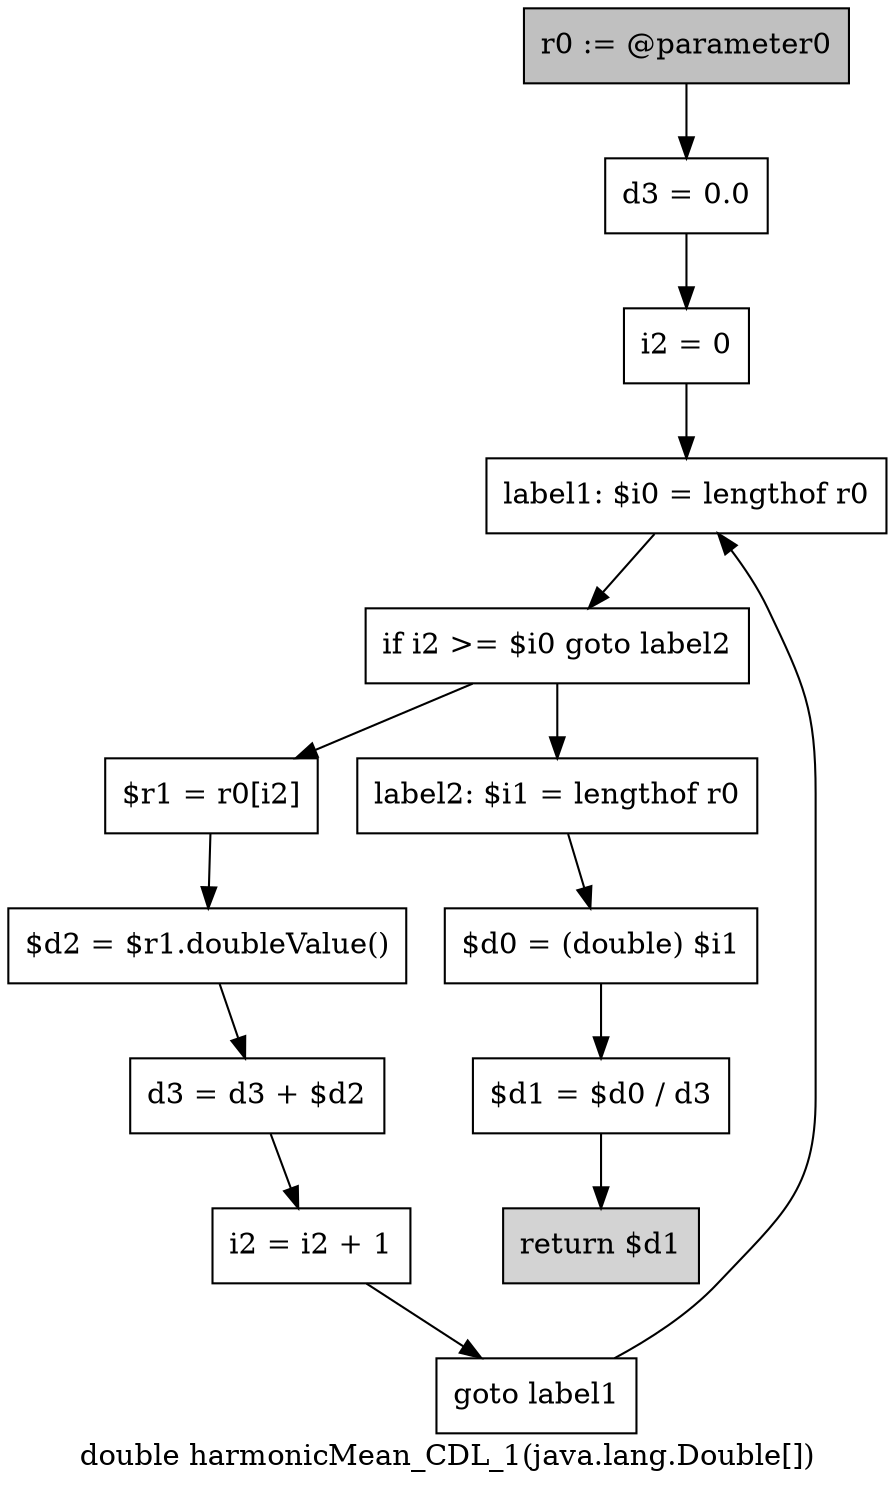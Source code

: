 digraph "double harmonicMean_CDL_1(java.lang.Double[])" {
    label="double harmonicMean_CDL_1(java.lang.Double[])";
    node [shape=box];
    "0" [style=filled,fillcolor=gray,label="r0 := @parameter0",];
    "1" [label="d3 = 0.0",];
    "0"->"1";
    "2" [label="i2 = 0",];
    "1"->"2";
    "3" [label="label1: $i0 = lengthof r0",];
    "2"->"3";
    "4" [label="if i2 >= $i0 goto label2",];
    "3"->"4";
    "5" [label="$r1 = r0[i2]",];
    "4"->"5";
    "10" [label="label2: $i1 = lengthof r0",];
    "4"->"10";
    "6" [label="$d2 = $r1.doubleValue()",];
    "5"->"6";
    "7" [label="d3 = d3 + $d2",];
    "6"->"7";
    "8" [label="i2 = i2 + 1",];
    "7"->"8";
    "9" [label="goto label1",];
    "8"->"9";
    "9"->"3";
    "11" [label="$d0 = (double) $i1",];
    "10"->"11";
    "12" [label="$d1 = $d0 / d3",];
    "11"->"12";
    "13" [style=filled,fillcolor=lightgray,label="return $d1",];
    "12"->"13";
}
